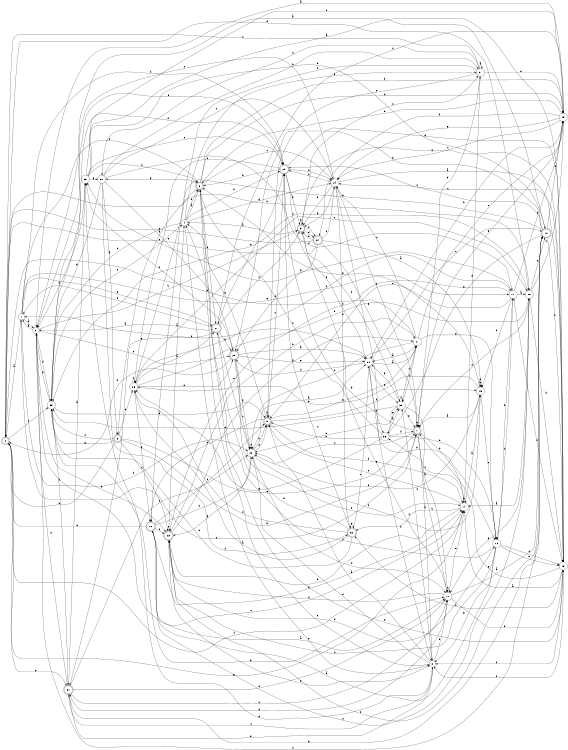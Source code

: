 digraph n31_8 {
__start0 [label="" shape="none"];

rankdir=LR;
size="8,5";

s0 [style="rounded,filled", color="black", fillcolor="white" shape="doublecircle", label="0"];
s1 [style="filled", color="black", fillcolor="white" shape="circle", label="1"];
s2 [style="filled", color="black", fillcolor="white" shape="circle", label="2"];
s3 [style="rounded,filled", color="black", fillcolor="white" shape="doublecircle", label="3"];
s4 [style="filled", color="black", fillcolor="white" shape="circle", label="4"];
s5 [style="rounded,filled", color="black", fillcolor="white" shape="doublecircle", label="5"];
s6 [style="rounded,filled", color="black", fillcolor="white" shape="doublecircle", label="6"];
s7 [style="rounded,filled", color="black", fillcolor="white" shape="doublecircle", label="7"];
s8 [style="filled", color="black", fillcolor="white" shape="circle", label="8"];
s9 [style="rounded,filled", color="black", fillcolor="white" shape="doublecircle", label="9"];
s10 [style="rounded,filled", color="black", fillcolor="white" shape="doublecircle", label="10"];
s11 [style="filled", color="black", fillcolor="white" shape="circle", label="11"];
s12 [style="rounded,filled", color="black", fillcolor="white" shape="doublecircle", label="12"];
s13 [style="filled", color="black", fillcolor="white" shape="circle", label="13"];
s14 [style="filled", color="black", fillcolor="white" shape="circle", label="14"];
s15 [style="filled", color="black", fillcolor="white" shape="circle", label="15"];
s16 [style="filled", color="black", fillcolor="white" shape="circle", label="16"];
s17 [style="filled", color="black", fillcolor="white" shape="circle", label="17"];
s18 [style="filled", color="black", fillcolor="white" shape="circle", label="18"];
s19 [style="filled", color="black", fillcolor="white" shape="circle", label="19"];
s20 [style="filled", color="black", fillcolor="white" shape="circle", label="20"];
s21 [style="filled", color="black", fillcolor="white" shape="circle", label="21"];
s22 [style="filled", color="black", fillcolor="white" shape="circle", label="22"];
s23 [style="rounded,filled", color="black", fillcolor="white" shape="doublecircle", label="23"];
s24 [style="filled", color="black", fillcolor="white" shape="circle", label="24"];
s25 [style="rounded,filled", color="black", fillcolor="white" shape="doublecircle", label="25"];
s26 [style="filled", color="black", fillcolor="white" shape="circle", label="26"];
s27 [style="rounded,filled", color="black", fillcolor="white" shape="doublecircle", label="27"];
s28 [style="rounded,filled", color="black", fillcolor="white" shape="doublecircle", label="28"];
s29 [style="filled", color="black", fillcolor="white" shape="circle", label="29"];
s30 [style="filled", color="black", fillcolor="white" shape="circle", label="30"];
s31 [style="filled", color="black", fillcolor="white" shape="circle", label="31"];
s32 [style="rounded,filled", color="black", fillcolor="white" shape="doublecircle", label="32"];
s33 [style="filled", color="black", fillcolor="white" shape="circle", label="33"];
s34 [style="rounded,filled", color="black", fillcolor="white" shape="doublecircle", label="34"];
s35 [style="filled", color="black", fillcolor="white" shape="circle", label="35"];
s36 [style="filled", color="black", fillcolor="white" shape="circle", label="36"];
s37 [style="rounded,filled", color="black", fillcolor="white" shape="doublecircle", label="37"];
s0 -> s1 [label="a"];
s0 -> s18 [label="b"];
s0 -> s33 [label="c"];
s0 -> s18 [label="d"];
s0 -> s34 [label="e"];
s0 -> s14 [label="f"];
s0 -> s14 [label="g"];
s1 -> s2 [label="a"];
s1 -> s22 [label="b"];
s1 -> s7 [label="c"];
s1 -> s25 [label="d"];
s1 -> s17 [label="e"];
s1 -> s5 [label="f"];
s1 -> s27 [label="g"];
s2 -> s1 [label="a"];
s2 -> s3 [label="b"];
s2 -> s14 [label="c"];
s2 -> s33 [label="d"];
s2 -> s28 [label="e"];
s2 -> s12 [label="f"];
s2 -> s23 [label="g"];
s3 -> s4 [label="a"];
s3 -> s37 [label="b"];
s3 -> s31 [label="c"];
s3 -> s37 [label="d"];
s3 -> s3 [label="e"];
s3 -> s35 [label="f"];
s3 -> s13 [label="g"];
s4 -> s5 [label="a"];
s4 -> s31 [label="b"];
s4 -> s33 [label="c"];
s4 -> s25 [label="d"];
s4 -> s8 [label="e"];
s4 -> s5 [label="f"];
s4 -> s24 [label="g"];
s5 -> s6 [label="a"];
s5 -> s19 [label="b"];
s5 -> s24 [label="c"];
s5 -> s19 [label="d"];
s5 -> s13 [label="e"];
s5 -> s27 [label="f"];
s5 -> s30 [label="g"];
s6 -> s7 [label="a"];
s6 -> s0 [label="b"];
s6 -> s23 [label="c"];
s6 -> s26 [label="d"];
s6 -> s7 [label="e"];
s6 -> s33 [label="f"];
s6 -> s33 [label="g"];
s7 -> s8 [label="a"];
s7 -> s11 [label="b"];
s7 -> s22 [label="c"];
s7 -> s14 [label="d"];
s7 -> s7 [label="e"];
s7 -> s24 [label="f"];
s7 -> s25 [label="g"];
s8 -> s9 [label="a"];
s8 -> s11 [label="b"];
s8 -> s34 [label="c"];
s8 -> s22 [label="d"];
s8 -> s5 [label="e"];
s8 -> s35 [label="f"];
s8 -> s29 [label="g"];
s9 -> s9 [label="a"];
s9 -> s10 [label="b"];
s9 -> s25 [label="c"];
s9 -> s14 [label="d"];
s9 -> s4 [label="e"];
s9 -> s15 [label="f"];
s9 -> s21 [label="g"];
s10 -> s11 [label="a"];
s10 -> s22 [label="b"];
s10 -> s9 [label="c"];
s10 -> s18 [label="d"];
s10 -> s0 [label="e"];
s10 -> s23 [label="f"];
s10 -> s14 [label="g"];
s11 -> s12 [label="a"];
s11 -> s13 [label="b"];
s11 -> s11 [label="c"];
s11 -> s34 [label="d"];
s11 -> s14 [label="e"];
s11 -> s23 [label="f"];
s11 -> s3 [label="g"];
s12 -> s2 [label="a"];
s12 -> s13 [label="b"];
s12 -> s25 [label="c"];
s12 -> s26 [label="d"];
s12 -> s28 [label="e"];
s12 -> s19 [label="f"];
s12 -> s36 [label="g"];
s13 -> s14 [label="a"];
s13 -> s32 [label="b"];
s13 -> s24 [label="c"];
s13 -> s17 [label="d"];
s13 -> s8 [label="e"];
s13 -> s8 [label="f"];
s13 -> s7 [label="g"];
s14 -> s15 [label="a"];
s14 -> s14 [label="b"];
s14 -> s36 [label="c"];
s14 -> s23 [label="d"];
s14 -> s9 [label="e"];
s14 -> s32 [label="f"];
s14 -> s31 [label="g"];
s15 -> s7 [label="a"];
s15 -> s15 [label="b"];
s15 -> s16 [label="c"];
s15 -> s15 [label="d"];
s15 -> s26 [label="e"];
s15 -> s22 [label="f"];
s15 -> s5 [label="g"];
s16 -> s10 [label="a"];
s16 -> s17 [label="b"];
s16 -> s23 [label="c"];
s16 -> s13 [label="d"];
s16 -> s13 [label="e"];
s16 -> s4 [label="f"];
s16 -> s8 [label="g"];
s17 -> s18 [label="a"];
s17 -> s23 [label="b"];
s17 -> s9 [label="c"];
s17 -> s16 [label="d"];
s17 -> s15 [label="e"];
s17 -> s19 [label="f"];
s17 -> s29 [label="g"];
s18 -> s14 [label="a"];
s18 -> s13 [label="b"];
s18 -> s19 [label="c"];
s18 -> s7 [label="d"];
s18 -> s12 [label="e"];
s18 -> s33 [label="f"];
s18 -> s11 [label="g"];
s19 -> s2 [label="a"];
s19 -> s20 [label="b"];
s19 -> s24 [label="c"];
s19 -> s5 [label="d"];
s19 -> s7 [label="e"];
s19 -> s37 [label="f"];
s19 -> s24 [label="g"];
s20 -> s21 [label="a"];
s20 -> s8 [label="b"];
s20 -> s12 [label="c"];
s20 -> s28 [label="d"];
s20 -> s1 [label="e"];
s20 -> s36 [label="f"];
s20 -> s35 [label="g"];
s21 -> s20 [label="a"];
s21 -> s22 [label="b"];
s21 -> s24 [label="c"];
s21 -> s0 [label="d"];
s21 -> s19 [label="e"];
s21 -> s35 [label="f"];
s21 -> s16 [label="g"];
s22 -> s20 [label="a"];
s22 -> s9 [label="b"];
s22 -> s22 [label="c"];
s22 -> s11 [label="d"];
s22 -> s9 [label="e"];
s22 -> s15 [label="f"];
s22 -> s23 [label="g"];
s23 -> s4 [label="a"];
s23 -> s21 [label="b"];
s23 -> s23 [label="c"];
s23 -> s16 [label="d"];
s23 -> s8 [label="e"];
s23 -> s12 [label="f"];
s23 -> s21 [label="g"];
s24 -> s13 [label="a"];
s24 -> s25 [label="b"];
s24 -> s2 [label="c"];
s24 -> s16 [label="d"];
s24 -> s32 [label="e"];
s24 -> s3 [label="f"];
s24 -> s3 [label="g"];
s25 -> s3 [label="a"];
s25 -> s5 [label="b"];
s25 -> s26 [label="c"];
s25 -> s20 [label="d"];
s25 -> s13 [label="e"];
s25 -> s24 [label="f"];
s25 -> s27 [label="g"];
s26 -> s27 [label="a"];
s26 -> s18 [label="b"];
s26 -> s17 [label="c"];
s26 -> s28 [label="d"];
s26 -> s18 [label="e"];
s26 -> s26 [label="f"];
s26 -> s10 [label="g"];
s27 -> s2 [label="a"];
s27 -> s28 [label="b"];
s27 -> s3 [label="c"];
s27 -> s1 [label="d"];
s27 -> s22 [label="e"];
s27 -> s19 [label="f"];
s27 -> s34 [label="g"];
s28 -> s20 [label="a"];
s28 -> s0 [label="b"];
s28 -> s22 [label="c"];
s28 -> s29 [label="d"];
s28 -> s20 [label="e"];
s28 -> s14 [label="f"];
s28 -> s22 [label="g"];
s29 -> s13 [label="a"];
s29 -> s2 [label="b"];
s29 -> s19 [label="c"];
s29 -> s12 [label="d"];
s29 -> s25 [label="e"];
s29 -> s5 [label="f"];
s29 -> s30 [label="g"];
s30 -> s6 [label="a"];
s30 -> s31 [label="b"];
s30 -> s24 [label="c"];
s30 -> s17 [label="d"];
s30 -> s28 [label="e"];
s30 -> s32 [label="f"];
s30 -> s33 [label="g"];
s31 -> s31 [label="a"];
s31 -> s10 [label="b"];
s31 -> s0 [label="c"];
s31 -> s19 [label="d"];
s31 -> s9 [label="e"];
s31 -> s30 [label="f"];
s31 -> s7 [label="g"];
s32 -> s26 [label="a"];
s32 -> s33 [label="b"];
s32 -> s25 [label="c"];
s32 -> s27 [label="d"];
s32 -> s20 [label="e"];
s32 -> s26 [label="f"];
s32 -> s32 [label="g"];
s33 -> s9 [label="a"];
s33 -> s34 [label="b"];
s33 -> s4 [label="c"];
s33 -> s25 [label="d"];
s33 -> s11 [label="e"];
s33 -> s25 [label="f"];
s33 -> s2 [label="g"];
s34 -> s29 [label="a"];
s34 -> s2 [label="b"];
s34 -> s11 [label="c"];
s34 -> s11 [label="d"];
s34 -> s8 [label="e"];
s34 -> s22 [label="f"];
s34 -> s12 [label="g"];
s35 -> s11 [label="a"];
s35 -> s22 [label="b"];
s35 -> s35 [label="c"];
s35 -> s33 [label="d"];
s35 -> s7 [label="e"];
s35 -> s21 [label="f"];
s35 -> s20 [label="g"];
s36 -> s35 [label="a"];
s36 -> s9 [label="b"];
s36 -> s5 [label="c"];
s36 -> s16 [label="d"];
s36 -> s35 [label="e"];
s36 -> s7 [label="f"];
s36 -> s26 [label="g"];
s37 -> s15 [label="a"];
s37 -> s3 [label="b"];
s37 -> s0 [label="c"];
s37 -> s28 [label="d"];
s37 -> s0 [label="e"];
s37 -> s24 [label="f"];
s37 -> s7 [label="g"];

}